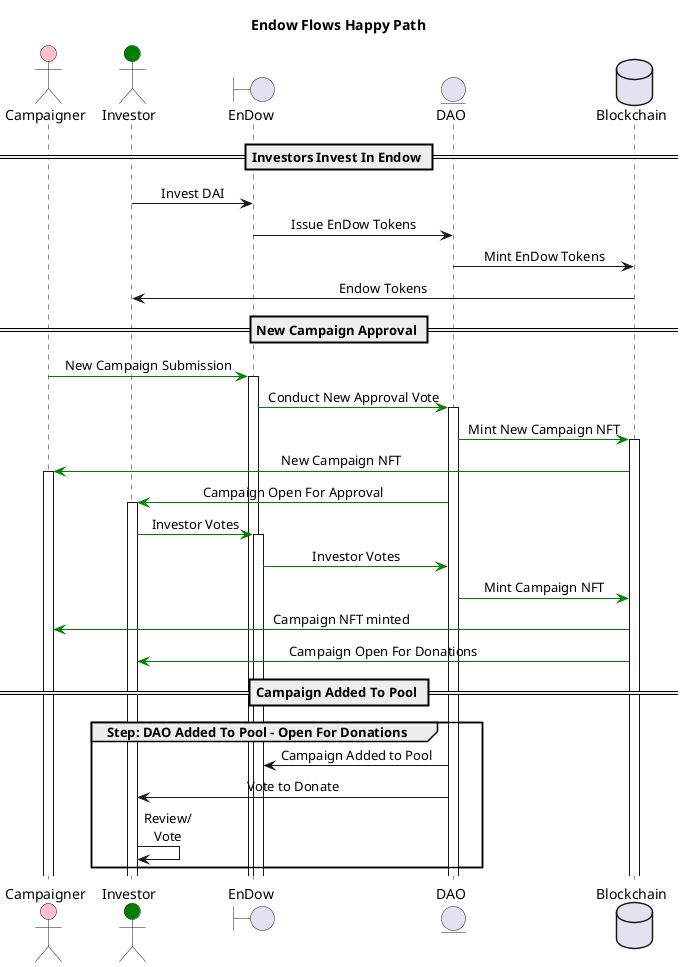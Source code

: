 @startuml Campaigns
title Endow Flows Happy Path
skinparam strictuml true
skinparam SequenceMessageAlignment center
skinparam responseMessageBelowArrow true
actor Campaigner #Pink
actor Investor #Green
boundary EnDow as App order 1
entity DAO order 2
database Blockchain order 3
== Investors Invest In Endow ==
Investor -> App : Invest DAI 
App -> DAO : Issue EnDow Tokens
DAO -> Blockchain : Mint EnDow Tokens
Blockchain -> Investor : Endow Tokens
== New Campaign Approval ==
Campaigner -[#green]> App ++ : New Campaign Submission
App -[#green]> DAO ++ : Conduct New Approval Vote
DAO -[#green]> Blockchain ++ : Mint New Campaign NFT
Blockchain -[#green]> Campaigner ++ : New Campaign NFT

DAO -[#green]> Investor ++ : Campaign Open For Approval
Investor -[#green]> App ++ : Investor Votes
App -[#green]> DAO : Investor Votes
DAO -[#green]> Blockchain : Mint Campaign NFT 
Blockchain -[#green]> Campaigner : Campaign NFT minted
Blockchain -[#green]> Investor : Campaign Open For Donations

== Campaign Added To Pool ==

group Step: DAO Added To Pool - Open For Donations
  DAO -> App : Campaign Added to Pool
  DAO -> Investor : Vote to Donate   
  Investor -> Investor : Review/\nVote

end group
@enduml